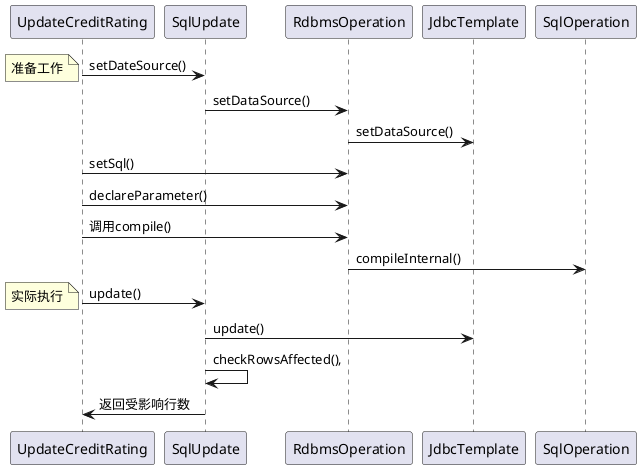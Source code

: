 @startuml
UpdateCreditRating -> SqlUpdate: setDateSource()
note left
准备工作
end note
SqlUpdate -> RdbmsOperation: setDataSource()
RdbmsOperation -> JdbcTemplate: setDataSource()
UpdateCreditRating -> RdbmsOperation: setSql()
UpdateCreditRating -> RdbmsOperation: declareParameter()
UpdateCreditRating -> RdbmsOperation: 调用compile()
RdbmsOperation -> SqlOperation: compileInternal()
UpdateCreditRating -> SqlUpdate: update()
note left
实际执行
end note
SqlUpdate -> JdbcTemplate: update()
SqlUpdate -> SqlUpdate: checkRowsAffected(),
SqlUpdate ->  UpdateCreditRating: 返回受影响行数

@enduml